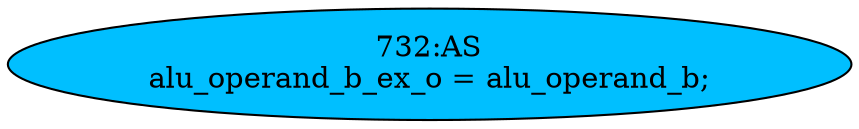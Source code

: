 strict digraph "" {
	node [label="\N"];
	"732:AS"	 [ast="<pyverilog.vparser.ast.Assign object at 0x7f2237101e10>",
		def_var="['alu_operand_b_ex_o']",
		fillcolor=deepskyblue,
		label="732:AS
alu_operand_b_ex_o = alu_operand_b;",
		statements="[]",
		style=filled,
		typ=Assign,
		use_var="['alu_operand_b']"];
}
